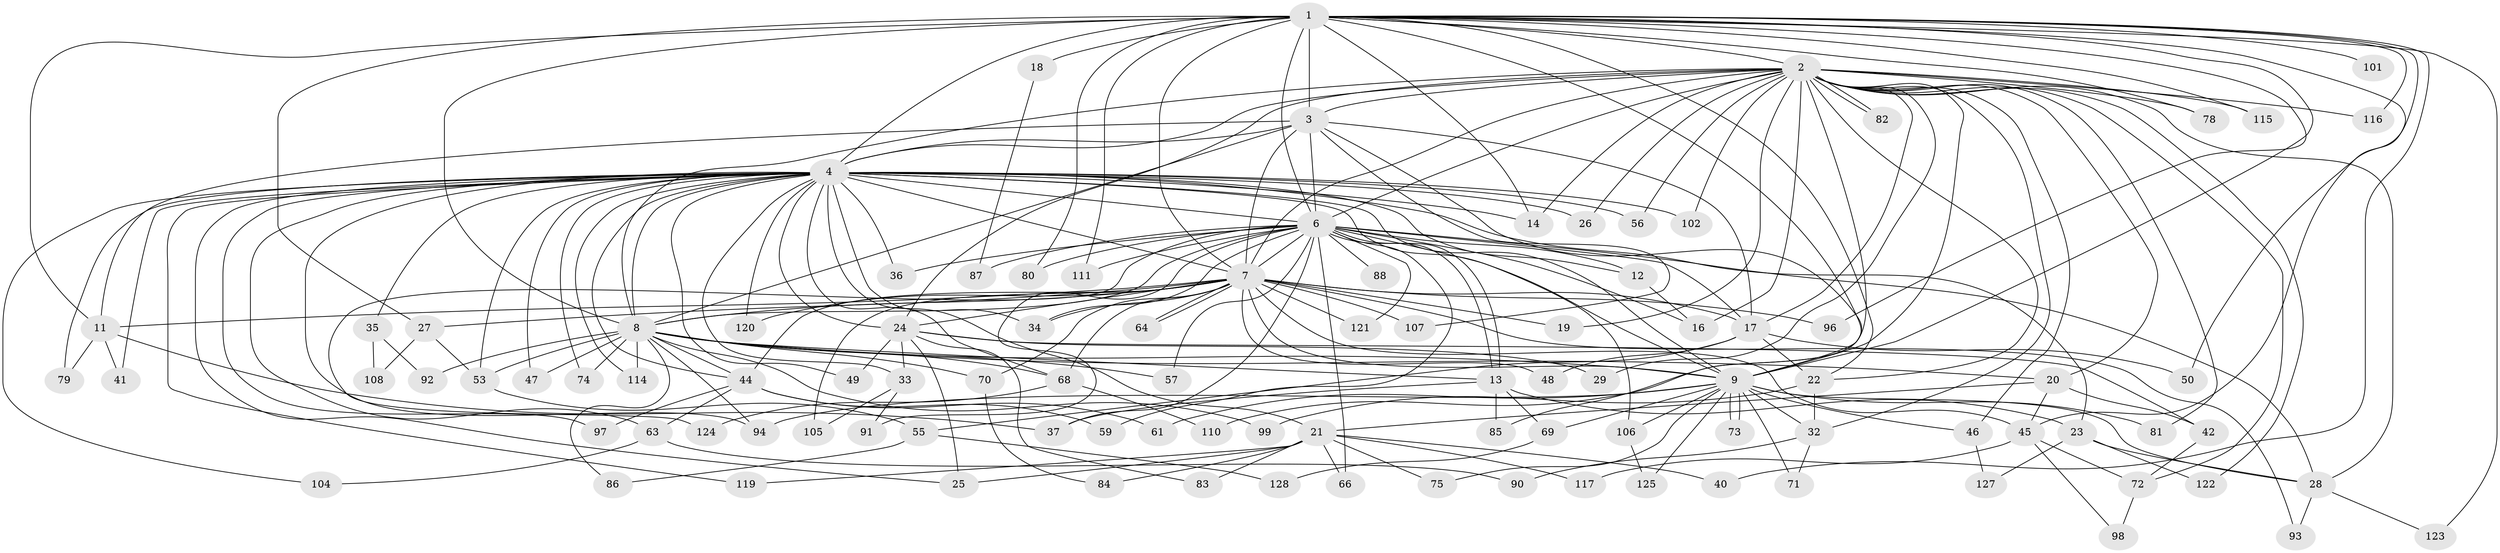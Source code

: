 // original degree distribution, {18: 0.007633587786259542, 36: 0.007633587786259542, 12: 0.007633587786259542, 22: 0.007633587786259542, 19: 0.007633587786259542, 29: 0.015267175572519083, 23: 0.007633587786259542, 20: 0.007633587786259542, 28: 0.007633587786259542, 4: 0.07633587786259542, 3: 0.1297709923664122, 7: 0.007633587786259542, 2: 0.6106870229007634, 9: 0.015267175572519083, 5: 0.061068702290076333, 10: 0.007633587786259542, 6: 0.015267175572519083}
// Generated by graph-tools (version 1.1) at 2025/41/03/06/25 10:41:31]
// undirected, 101 vertices, 230 edges
graph export_dot {
graph [start="1"]
  node [color=gray90,style=filled];
  1 [super="+5"];
  2 [super="+89"];
  3;
  4 [super="+10"];
  6 [super="+43"];
  7 [super="+76"];
  8 [super="+126"];
  9 [super="+62"];
  11 [super="+30"];
  12;
  13 [super="+15"];
  14 [super="+109"];
  16 [super="+51"];
  17 [super="+54"];
  18;
  19;
  20;
  21 [super="+31"];
  22 [super="+39"];
  23 [super="+60"];
  24 [super="+95"];
  25 [super="+129"];
  26 [super="+67"];
  27;
  28 [super="+52"];
  29;
  32 [super="+130"];
  33;
  34 [super="+112"];
  35;
  36;
  37 [super="+38"];
  40;
  41;
  42;
  44 [super="+58"];
  45 [super="+77"];
  46 [super="+65"];
  47;
  48;
  49;
  50;
  53;
  55 [super="+103"];
  56;
  57;
  59 [super="+118"];
  61;
  63;
  64;
  66;
  68 [super="+113"];
  69;
  70;
  71;
  72 [super="+100"];
  73;
  74;
  75;
  78;
  79;
  80;
  81;
  82;
  83;
  84;
  85;
  86;
  87;
  88;
  90;
  91;
  92;
  93;
  94 [super="+131"];
  96;
  97;
  98;
  99;
  101;
  102;
  104;
  105;
  106;
  107;
  108;
  110;
  111;
  114;
  115;
  116;
  117;
  119;
  120;
  121;
  122;
  123;
  124;
  125;
  127;
  128;
  1 -- 2 [weight=2];
  1 -- 3 [weight=2];
  1 -- 4 [weight=4];
  1 -- 6 [weight=2];
  1 -- 7 [weight=2];
  1 -- 8 [weight=2];
  1 -- 9 [weight=2];
  1 -- 14;
  1 -- 18 [weight=2];
  1 -- 40;
  1 -- 50;
  1 -- 85;
  1 -- 96;
  1 -- 101 [weight=2];
  1 -- 115;
  1 -- 116;
  1 -- 11;
  1 -- 78;
  1 -- 80;
  1 -- 27;
  1 -- 111;
  1 -- 123;
  1 -- 45;
  1 -- 22;
  2 -- 3;
  2 -- 4 [weight=2];
  2 -- 6 [weight=2];
  2 -- 7 [weight=2];
  2 -- 8;
  2 -- 9;
  2 -- 14;
  2 -- 19;
  2 -- 20;
  2 -- 22;
  2 -- 24;
  2 -- 26 [weight=2];
  2 -- 29;
  2 -- 32;
  2 -- 46 [weight=2];
  2 -- 56;
  2 -- 72;
  2 -- 78;
  2 -- 81;
  2 -- 82;
  2 -- 82;
  2 -- 102;
  2 -- 110;
  2 -- 115;
  2 -- 116;
  2 -- 122;
  2 -- 17;
  2 -- 28;
  2 -- 16;
  3 -- 4 [weight=2];
  3 -- 6;
  3 -- 7;
  3 -- 8;
  3 -- 9;
  3 -- 11;
  3 -- 107;
  3 -- 17;
  4 -- 6 [weight=2];
  4 -- 7 [weight=2];
  4 -- 8 [weight=2];
  4 -- 9 [weight=3];
  4 -- 33;
  4 -- 34;
  4 -- 41;
  4 -- 49;
  4 -- 53;
  4 -- 56;
  4 -- 68;
  4 -- 74;
  4 -- 97;
  4 -- 12;
  4 -- 79;
  4 -- 21 [weight=2];
  4 -- 23;
  4 -- 26;
  4 -- 94;
  4 -- 35;
  4 -- 36;
  4 -- 102;
  4 -- 104;
  4 -- 106;
  4 -- 44;
  4 -- 47;
  4 -- 114;
  4 -- 119;
  4 -- 120;
  4 -- 63;
  4 -- 24;
  4 -- 25;
  4 -- 14;
  6 -- 7;
  6 -- 8;
  6 -- 9;
  6 -- 12;
  6 -- 13;
  6 -- 13;
  6 -- 16;
  6 -- 17;
  6 -- 28;
  6 -- 36;
  6 -- 37;
  6 -- 57;
  6 -- 59;
  6 -- 66;
  6 -- 80;
  6 -- 87;
  6 -- 88 [weight=2];
  6 -- 91;
  6 -- 111;
  6 -- 121;
  6 -- 124;
  6 -- 34;
  7 -- 8;
  7 -- 9;
  7 -- 11;
  7 -- 17;
  7 -- 19;
  7 -- 24;
  7 -- 27;
  7 -- 34;
  7 -- 44;
  7 -- 45;
  7 -- 48;
  7 -- 64;
  7 -- 64;
  7 -- 68;
  7 -- 70;
  7 -- 93;
  7 -- 96;
  7 -- 105;
  7 -- 107;
  7 -- 120;
  7 -- 121;
  8 -- 9;
  8 -- 20;
  8 -- 47;
  8 -- 57;
  8 -- 70;
  8 -- 74;
  8 -- 86;
  8 -- 92;
  8 -- 99;
  8 -- 114;
  8 -- 68;
  8 -- 44;
  8 -- 53;
  8 -- 94;
  8 -- 13;
  9 -- 28;
  9 -- 46;
  9 -- 61;
  9 -- 71;
  9 -- 73;
  9 -- 73;
  9 -- 81;
  9 -- 94;
  9 -- 106;
  9 -- 69;
  9 -- 75;
  9 -- 125;
  9 -- 32;
  11 -- 79;
  11 -- 37;
  11 -- 41;
  12 -- 16;
  13 -- 23;
  13 -- 69;
  13 -- 85;
  13 -- 37;
  17 -- 22;
  17 -- 48;
  17 -- 50;
  17 -- 55 [weight=2];
  18 -- 87;
  20 -- 21;
  20 -- 42;
  20 -- 45;
  21 -- 25;
  21 -- 40;
  21 -- 66;
  21 -- 75;
  21 -- 83;
  21 -- 117;
  21 -- 119;
  21 -- 84;
  22 -- 32;
  22 -- 99;
  23 -- 122;
  23 -- 127;
  23 -- 28;
  24 -- 25;
  24 -- 29;
  24 -- 33;
  24 -- 42;
  24 -- 49;
  24 -- 83;
  27 -- 53;
  27 -- 108;
  28 -- 93;
  28 -- 123;
  32 -- 71;
  32 -- 90;
  33 -- 91;
  33 -- 105;
  35 -- 92;
  35 -- 108;
  42 -- 72;
  44 -- 61;
  44 -- 97;
  44 -- 59 [weight=2];
  44 -- 63;
  45 -- 117;
  45 -- 98;
  45 -- 72;
  46 -- 127;
  53 -- 55;
  55 -- 86;
  55 -- 128;
  63 -- 90;
  63 -- 104;
  68 -- 110;
  68 -- 124;
  69 -- 128;
  70 -- 84;
  72 -- 98;
  106 -- 125;
}
